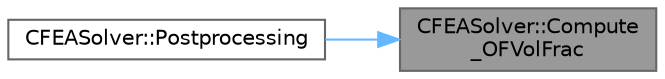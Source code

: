 digraph "CFEASolver::Compute_OFVolFrac"
{
 // LATEX_PDF_SIZE
  bgcolor="transparent";
  edge [fontname=Helvetica,fontsize=10,labelfontname=Helvetica,labelfontsize=10];
  node [fontname=Helvetica,fontsize=10,shape=box,height=0.2,width=0.4];
  rankdir="RL";
  Node1 [id="Node000001",label="CFEASolver::Compute\l_OFVolFrac",height=0.2,width=0.4,color="gray40", fillcolor="grey60", style="filled", fontcolor="black",tooltip="Compute the objective function for a volume fraction."];
  Node1 -> Node2 [id="edge1_Node000001_Node000002",dir="back",color="steelblue1",style="solid",tooltip=" "];
  Node2 [id="Node000002",label="CFEASolver::Postprocessing",height=0.2,width=0.4,color="grey40", fillcolor="white", style="filled",URL="$classCFEASolver.html#ab4fa9086b598c5778c9c0403a5626d1b",tooltip="Postprocessing."];
}
